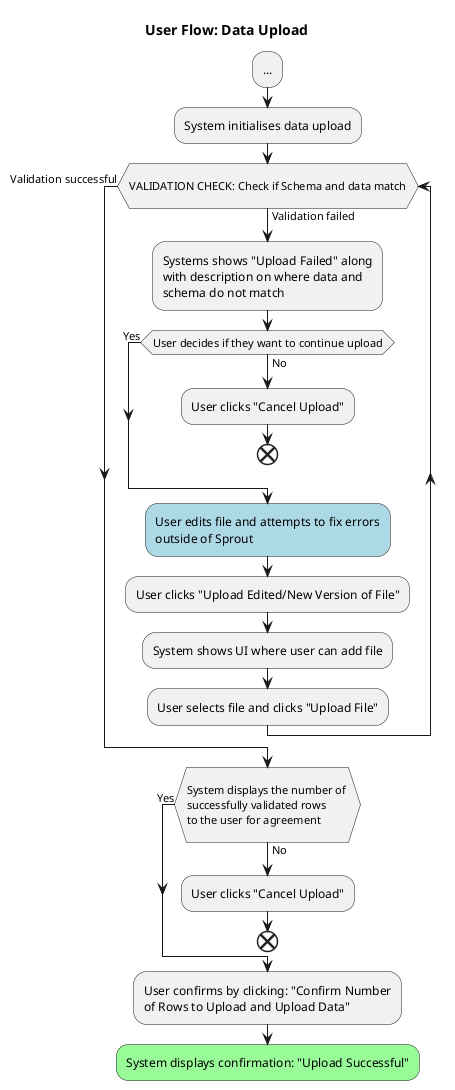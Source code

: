 @startuml user-flow-data-upload

title User Flow: Data Upload

:...;
:System initialises data upload;
while (\nVALIDATION CHECK: Check if Schema and data match\n) is (Validation failed)
:Systems shows "Upload Failed" along\nwith description on where data and\nschema do not match;
    while (User decides if they want to continue upload) is (No)
        :User clicks "Cancel Upload";
        end
    end while (Yes);
    #LightBlue:User edits file and attempts to fix errors\noutside of Sprout;
    :User clicks "Upload Edited/New Version of File";
    :System shows UI where user can add file; 
    :User selects file and clicks "Upload File";

end while (Validation successful);
while (\nSystem displays the number of \nsuccessfully validated rows \nto the user for agreement\n) is (No)
:User clicks "Cancel Upload";
end
end while (Yes);
:User confirms by clicking: "Confirm Number\nof Rows to Upload and Upload Data";
#palegreen:System displays confirmation: "Upload Successful";

@enduml
